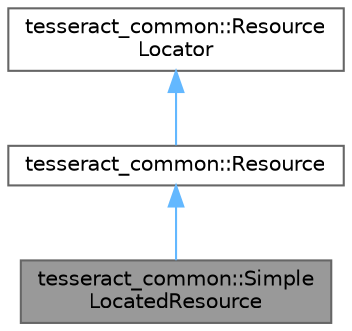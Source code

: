 digraph "tesseract_common::SimpleLocatedResource"
{
 // LATEX_PDF_SIZE
  bgcolor="transparent";
  edge [fontname=Helvetica,fontsize=10,labelfontname=Helvetica,labelfontsize=10];
  node [fontname=Helvetica,fontsize=10,shape=box,height=0.2,width=0.4];
  Node1 [label="tesseract_common::Simple\lLocatedResource",height=0.2,width=0.4,color="gray40", fillcolor="grey60", style="filled", fontcolor="black",tooltip="Resource implementation for a local file."];
  Node2 -> Node1 [dir="back",color="steelblue1",style="solid"];
  Node2 [label="tesseract_common::Resource",height=0.2,width=0.4,color="gray40", fillcolor="white", style="filled",URL="$d8/def/classtesseract__common_1_1Resource.html",tooltip="Represents resource data available from a file or url."];
  Node3 -> Node2 [dir="back",color="steelblue1",style="solid"];
  Node3 [label="tesseract_common::Resource\lLocator",height=0.2,width=0.4,color="gray40", fillcolor="white", style="filled",URL="$d0/de6/classtesseract__common_1_1ResourceLocator.html",tooltip="Abstract class for resource loaders."];
}
